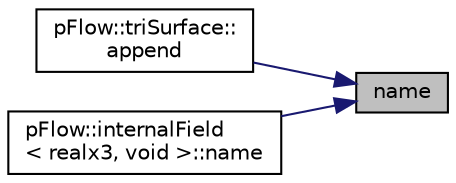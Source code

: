 digraph "name"
{
 // LATEX_PDF_SIZE
  edge [fontname="Helvetica",fontsize="10",labelfontname="Helvetica",labelfontsize="10"];
  node [fontname="Helvetica",fontsize="10",shape=record];
  rankdir="RL";
  Node1 [label="name",height=0.2,width=0.4,color="black", fillcolor="grey75", style="filled", fontcolor="black",tooltip=" "];
  Node1 -> Node2 [dir="back",color="midnightblue",fontsize="10",style="solid",fontname="Helvetica"];
  Node2 [label="pFlow::triSurface::\lappend",height=0.2,width=0.4,color="black", fillcolor="white", style="filled",URL="$classpFlow_1_1triSurface.html#a32c459eb3a3a2a8d121e2e0fd7d18170",tooltip=" "];
  Node1 -> Node3 [dir="back",color="midnightblue",fontsize="10",style="solid",fontname="Helvetica"];
  Node3 [label="pFlow::internalField\l\< realx3, void \>::name",height=0.2,width=0.4,color="black", fillcolor="white", style="filled",URL="$classpFlow_1_1internalField.html#a83f9a8e30fb37f90e9a6436f4470aaa2",tooltip=" "];
}
